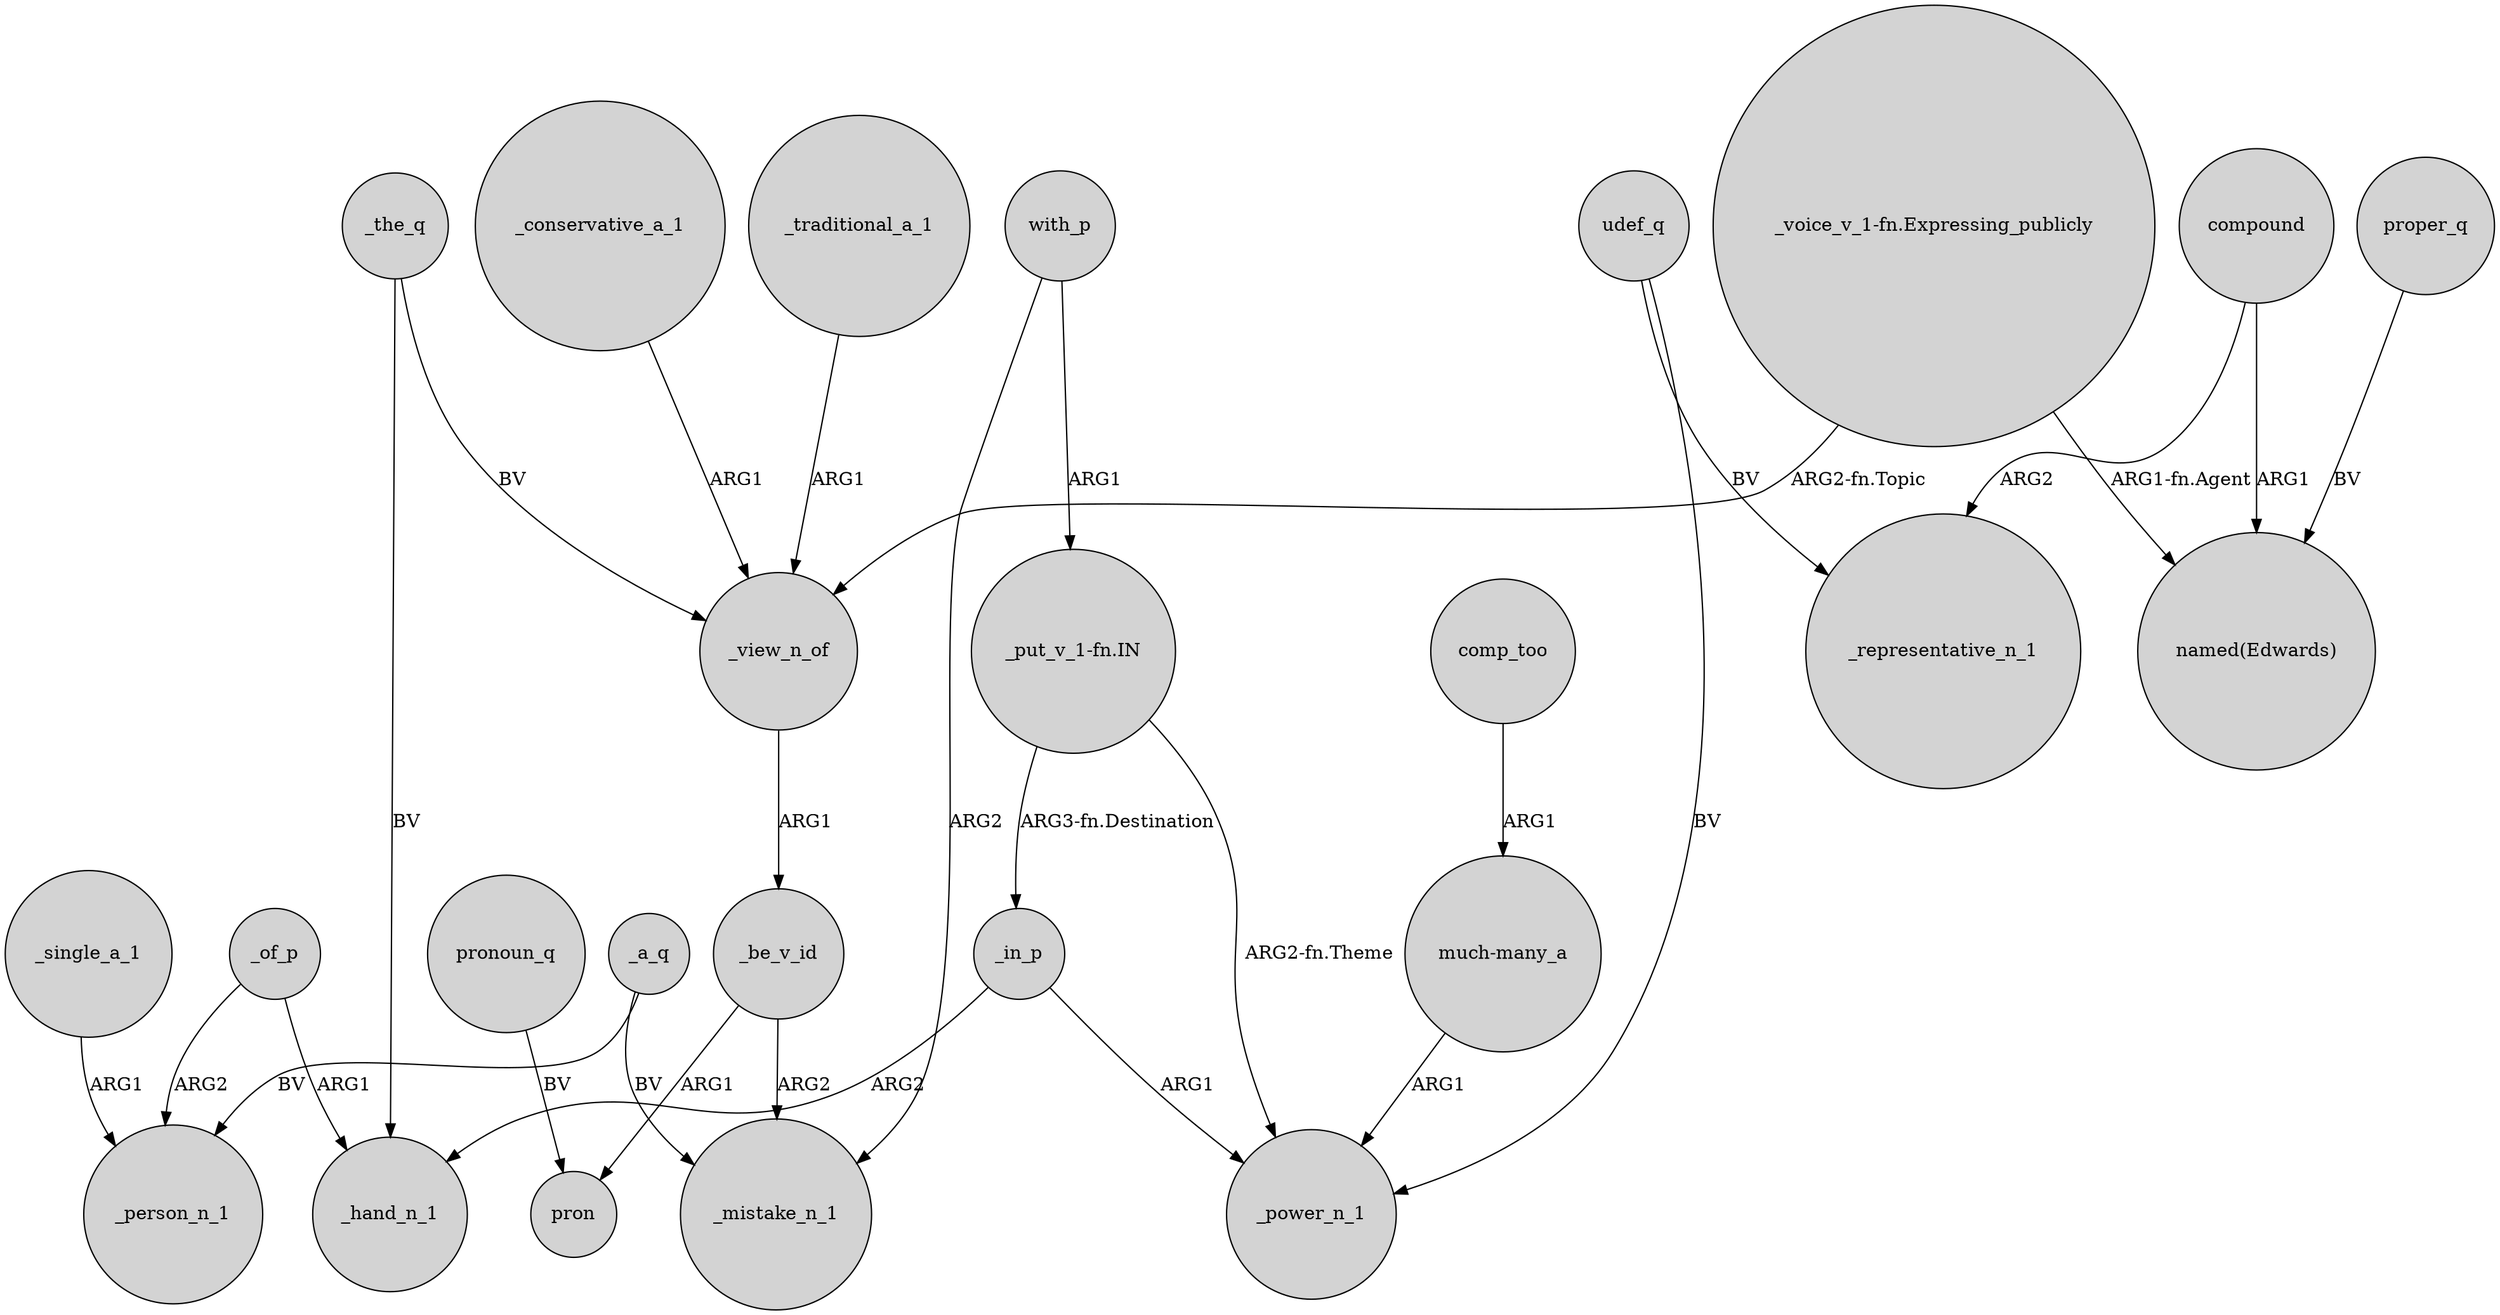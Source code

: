digraph {
	node [shape=circle style=filled]
	_traditional_a_1 -> _view_n_of [label=ARG1]
	_view_n_of -> _be_v_id [label=ARG1]
	comp_too -> "much-many_a" [label=ARG1]
	"_voice_v_1-fn.Expressing_publicly" -> _view_n_of [label="ARG2-fn.Topic"]
	_be_v_id -> _mistake_n_1 [label=ARG2]
	_a_q -> _person_n_1 [label=BV]
	"_put_v_1-fn.IN" -> _in_p [label="ARG3-fn.Destination"]
	_in_p -> _hand_n_1 [label=ARG2]
	"_voice_v_1-fn.Expressing_publicly" -> "named(Edwards)" [label="ARG1-fn.Agent"]
	with_p -> "_put_v_1-fn.IN" [label=ARG1]
	_single_a_1 -> _person_n_1 [label=ARG1]
	_be_v_id -> pron [label=ARG1]
	_the_q -> _hand_n_1 [label=BV]
	compound -> "named(Edwards)" [label=ARG1]
	_in_p -> _power_n_1 [label=ARG1]
	pronoun_q -> pron [label=BV]
	_the_q -> _view_n_of [label=BV]
	compound -> _representative_n_1 [label=ARG2]
	_a_q -> _mistake_n_1 [label=BV]
	"_put_v_1-fn.IN" -> _power_n_1 [label="ARG2-fn.Theme"]
	"much-many_a" -> _power_n_1 [label=ARG1]
	with_p -> _mistake_n_1 [label=ARG2]
	_of_p -> _hand_n_1 [label=ARG1]
	udef_q -> _representative_n_1 [label=BV]
	proper_q -> "named(Edwards)" [label=BV]
	_conservative_a_1 -> _view_n_of [label=ARG1]
	_of_p -> _person_n_1 [label=ARG2]
	udef_q -> _power_n_1 [label=BV]
}

